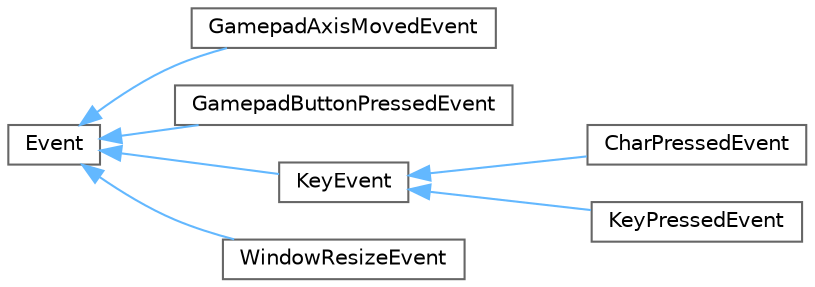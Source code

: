 digraph "Graphical Class Hierarchy"
{
 // LATEX_PDF_SIZE
  bgcolor="transparent";
  edge [fontname=Helvetica,fontsize=10,labelfontname=Helvetica,labelfontsize=10];
  node [fontname=Helvetica,fontsize=10,shape=box,height=0.2,width=0.4];
  rankdir="LR";
  Node0 [label="Event",height=0.2,width=0.4,color="grey40", fillcolor="white", style="filled",URL="$de/d6a/struct_event.html",tooltip=" "];
  Node0 -> Node1 [dir="back",color="steelblue1",style="solid"];
  Node1 [label="GamepadAxisMovedEvent",height=0.2,width=0.4,color="grey40", fillcolor="white", style="filled",URL="$dd/dac/struct_gamepad_axis_moved_event.html",tooltip=" "];
  Node0 -> Node2 [dir="back",color="steelblue1",style="solid"];
  Node2 [label="GamepadButtonPressedEvent",height=0.2,width=0.4,color="grey40", fillcolor="white", style="filled",URL="$dd/d36/struct_gamepad_button_pressed_event.html",tooltip=" "];
  Node0 -> Node3 [dir="back",color="steelblue1",style="solid"];
  Node3 [label="KeyEvent",height=0.2,width=0.4,color="grey40", fillcolor="white", style="filled",URL="$d2/d13/struct_key_event.html",tooltip=" "];
  Node3 -> Node4 [dir="back",color="steelblue1",style="solid"];
  Node4 [label="CharPressedEvent",height=0.2,width=0.4,color="grey40", fillcolor="white", style="filled",URL="$dd/d5b/struct_char_pressed_event.html",tooltip=" "];
  Node3 -> Node5 [dir="back",color="steelblue1",style="solid"];
  Node5 [label="KeyPressedEvent",height=0.2,width=0.4,color="grey40", fillcolor="white", style="filled",URL="$d4/deb/struct_key_pressed_event.html",tooltip=" "];
  Node0 -> Node6 [dir="back",color="steelblue1",style="solid"];
  Node6 [label="WindowResizeEvent",height=0.2,width=0.4,color="grey40", fillcolor="white", style="filled",URL="$d0/d57/struct_window_resize_event.html",tooltip=" "];
}
